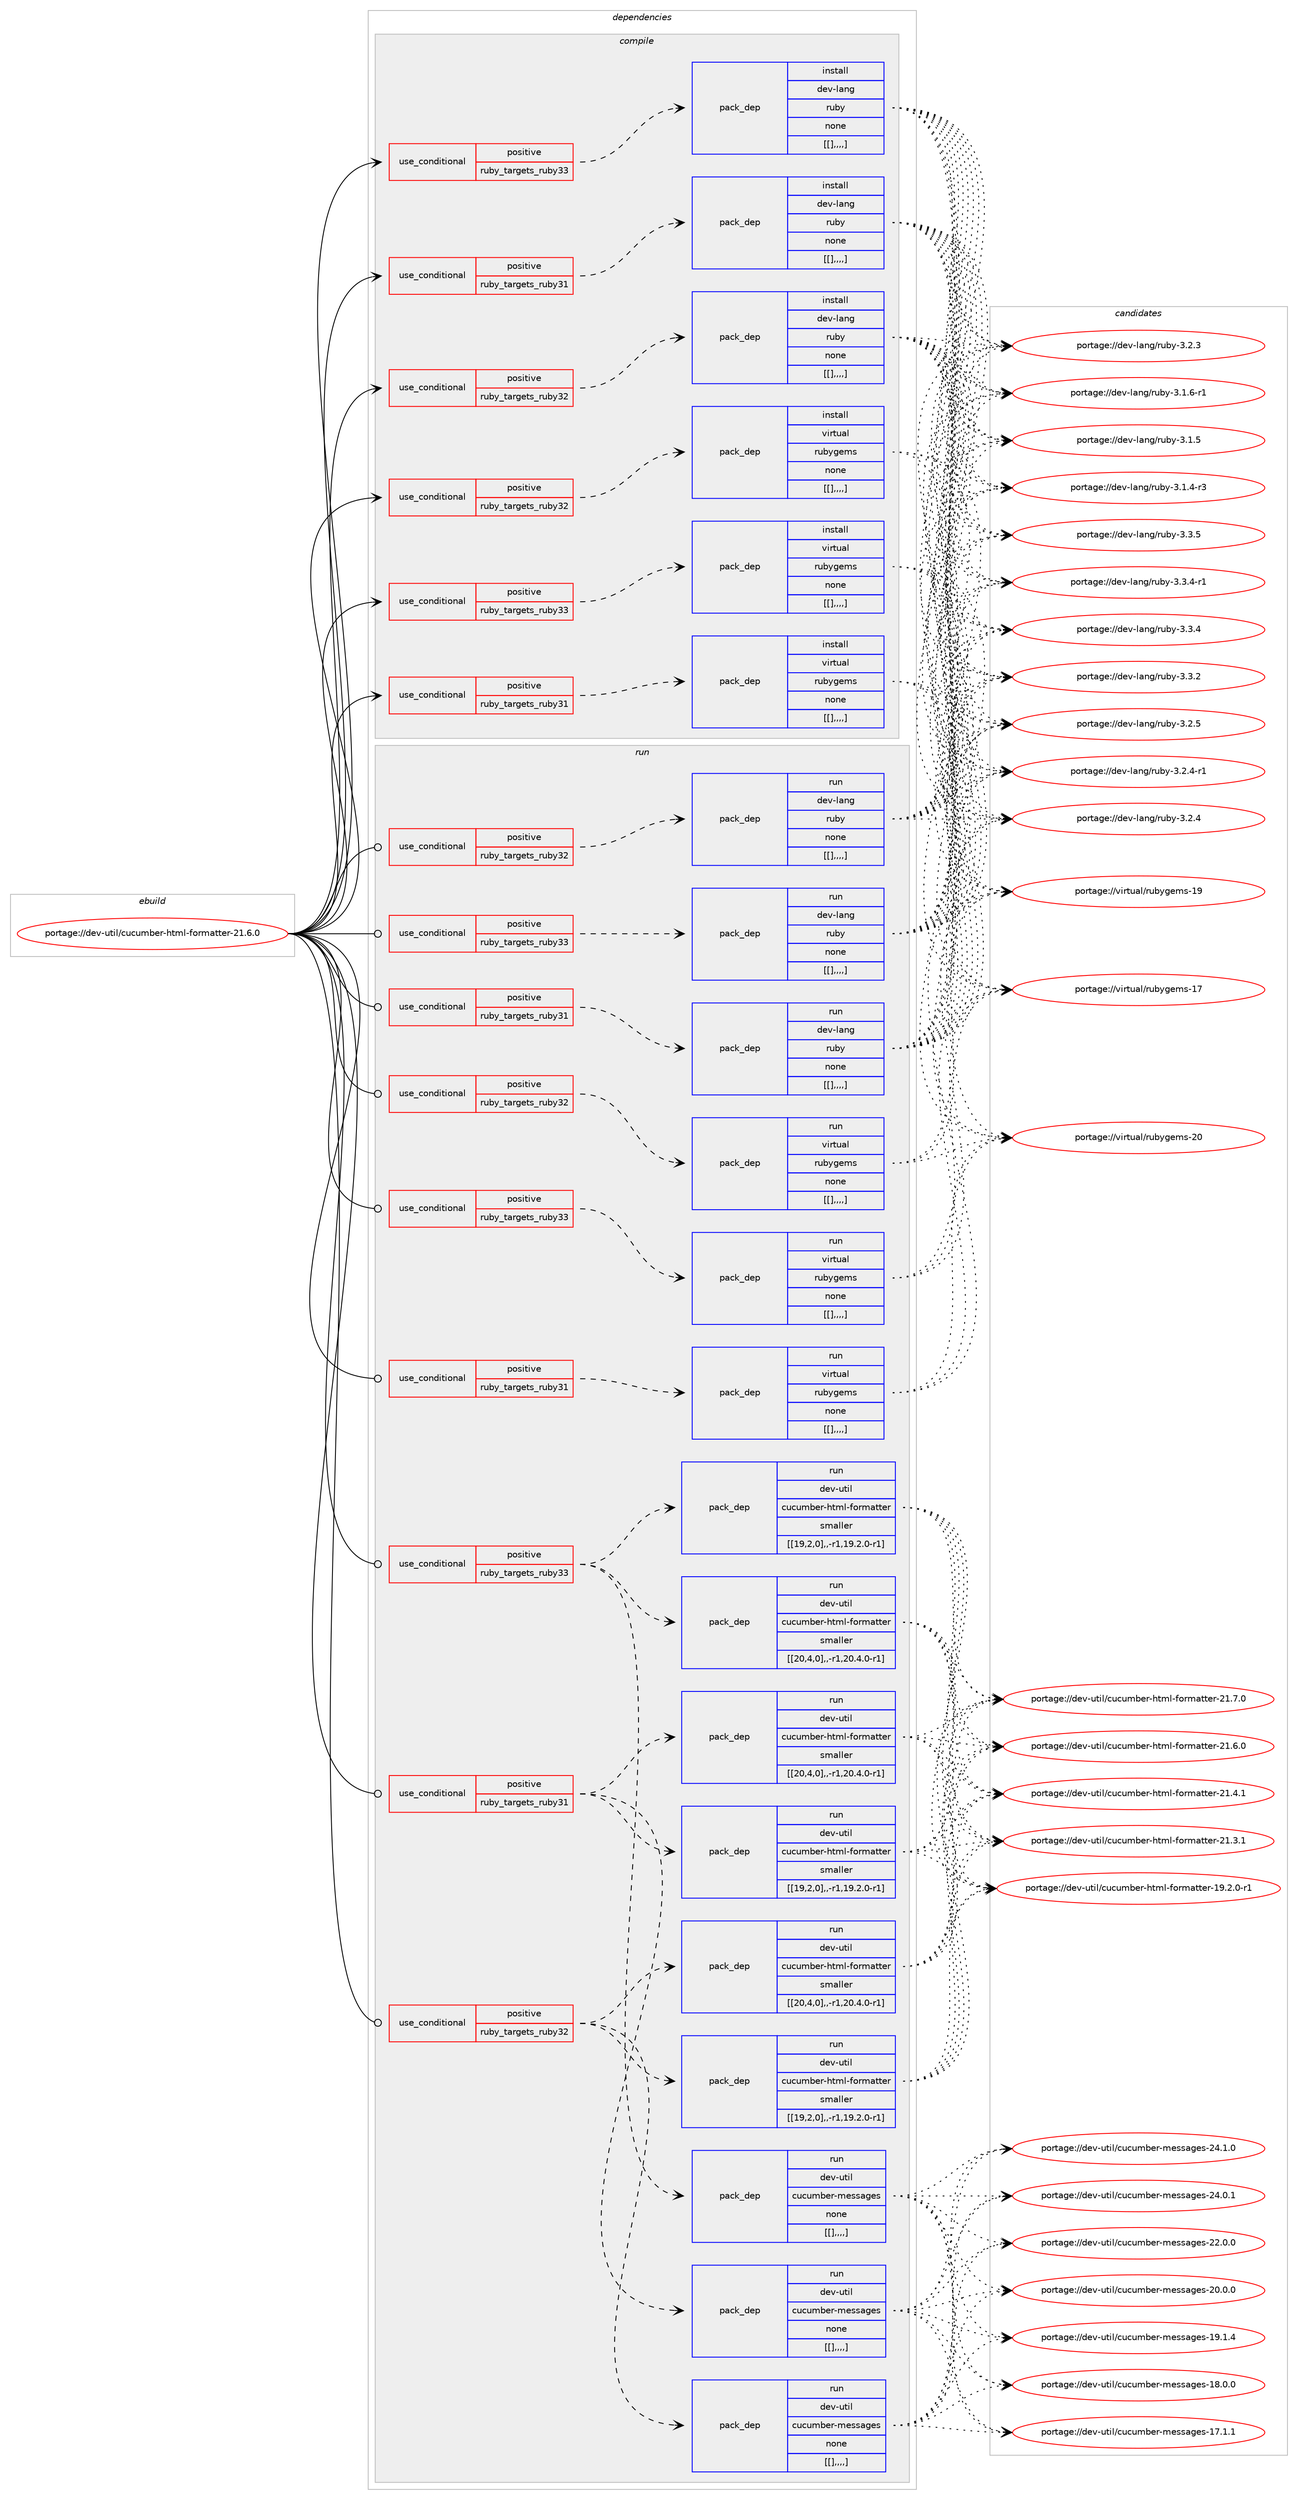 digraph prolog {

# *************
# Graph options
# *************

newrank=true;
concentrate=true;
compound=true;
graph [rankdir=LR,fontname=Helvetica,fontsize=10,ranksep=1.5];#, ranksep=2.5, nodesep=0.2];
edge  [arrowhead=vee];
node  [fontname=Helvetica,fontsize=10];

# **********
# The ebuild
# **********

subgraph cluster_leftcol {
color=gray;
label=<<i>ebuild</i>>;
id [label="portage://dev-util/cucumber-html-formatter-21.6.0", color=red, width=4, href="../dev-util/cucumber-html-formatter-21.6.0.svg"];
}

# ****************
# The dependencies
# ****************

subgraph cluster_midcol {
color=gray;
label=<<i>dependencies</i>>;
subgraph cluster_compile {
fillcolor="#eeeeee";
style=filled;
label=<<i>compile</i>>;
subgraph cond61635 {
dependency216642 [label=<<TABLE BORDER="0" CELLBORDER="1" CELLSPACING="0" CELLPADDING="4"><TR><TD ROWSPAN="3" CELLPADDING="10">use_conditional</TD></TR><TR><TD>positive</TD></TR><TR><TD>ruby_targets_ruby31</TD></TR></TABLE>>, shape=none, color=red];
subgraph pack153611 {
dependency216643 [label=<<TABLE BORDER="0" CELLBORDER="1" CELLSPACING="0" CELLPADDING="4" WIDTH="220"><TR><TD ROWSPAN="6" CELLPADDING="30">pack_dep</TD></TR><TR><TD WIDTH="110">install</TD></TR><TR><TD>dev-lang</TD></TR><TR><TD>ruby</TD></TR><TR><TD>none</TD></TR><TR><TD>[[],,,,]</TD></TR></TABLE>>, shape=none, color=blue];
}
dependency216642:e -> dependency216643:w [weight=20,style="dashed",arrowhead="vee"];
}
id:e -> dependency216642:w [weight=20,style="solid",arrowhead="vee"];
subgraph cond61636 {
dependency216644 [label=<<TABLE BORDER="0" CELLBORDER="1" CELLSPACING="0" CELLPADDING="4"><TR><TD ROWSPAN="3" CELLPADDING="10">use_conditional</TD></TR><TR><TD>positive</TD></TR><TR><TD>ruby_targets_ruby31</TD></TR></TABLE>>, shape=none, color=red];
subgraph pack153612 {
dependency216645 [label=<<TABLE BORDER="0" CELLBORDER="1" CELLSPACING="0" CELLPADDING="4" WIDTH="220"><TR><TD ROWSPAN="6" CELLPADDING="30">pack_dep</TD></TR><TR><TD WIDTH="110">install</TD></TR><TR><TD>virtual</TD></TR><TR><TD>rubygems</TD></TR><TR><TD>none</TD></TR><TR><TD>[[],,,,]</TD></TR></TABLE>>, shape=none, color=blue];
}
dependency216644:e -> dependency216645:w [weight=20,style="dashed",arrowhead="vee"];
}
id:e -> dependency216644:w [weight=20,style="solid",arrowhead="vee"];
subgraph cond61637 {
dependency216646 [label=<<TABLE BORDER="0" CELLBORDER="1" CELLSPACING="0" CELLPADDING="4"><TR><TD ROWSPAN="3" CELLPADDING="10">use_conditional</TD></TR><TR><TD>positive</TD></TR><TR><TD>ruby_targets_ruby32</TD></TR></TABLE>>, shape=none, color=red];
subgraph pack153613 {
dependency216647 [label=<<TABLE BORDER="0" CELLBORDER="1" CELLSPACING="0" CELLPADDING="4" WIDTH="220"><TR><TD ROWSPAN="6" CELLPADDING="30">pack_dep</TD></TR><TR><TD WIDTH="110">install</TD></TR><TR><TD>dev-lang</TD></TR><TR><TD>ruby</TD></TR><TR><TD>none</TD></TR><TR><TD>[[],,,,]</TD></TR></TABLE>>, shape=none, color=blue];
}
dependency216646:e -> dependency216647:w [weight=20,style="dashed",arrowhead="vee"];
}
id:e -> dependency216646:w [weight=20,style="solid",arrowhead="vee"];
subgraph cond61638 {
dependency216648 [label=<<TABLE BORDER="0" CELLBORDER="1" CELLSPACING="0" CELLPADDING="4"><TR><TD ROWSPAN="3" CELLPADDING="10">use_conditional</TD></TR><TR><TD>positive</TD></TR><TR><TD>ruby_targets_ruby32</TD></TR></TABLE>>, shape=none, color=red];
subgraph pack153614 {
dependency216649 [label=<<TABLE BORDER="0" CELLBORDER="1" CELLSPACING="0" CELLPADDING="4" WIDTH="220"><TR><TD ROWSPAN="6" CELLPADDING="30">pack_dep</TD></TR><TR><TD WIDTH="110">install</TD></TR><TR><TD>virtual</TD></TR><TR><TD>rubygems</TD></TR><TR><TD>none</TD></TR><TR><TD>[[],,,,]</TD></TR></TABLE>>, shape=none, color=blue];
}
dependency216648:e -> dependency216649:w [weight=20,style="dashed",arrowhead="vee"];
}
id:e -> dependency216648:w [weight=20,style="solid",arrowhead="vee"];
subgraph cond61639 {
dependency216650 [label=<<TABLE BORDER="0" CELLBORDER="1" CELLSPACING="0" CELLPADDING="4"><TR><TD ROWSPAN="3" CELLPADDING="10">use_conditional</TD></TR><TR><TD>positive</TD></TR><TR><TD>ruby_targets_ruby33</TD></TR></TABLE>>, shape=none, color=red];
subgraph pack153615 {
dependency216651 [label=<<TABLE BORDER="0" CELLBORDER="1" CELLSPACING="0" CELLPADDING="4" WIDTH="220"><TR><TD ROWSPAN="6" CELLPADDING="30">pack_dep</TD></TR><TR><TD WIDTH="110">install</TD></TR><TR><TD>dev-lang</TD></TR><TR><TD>ruby</TD></TR><TR><TD>none</TD></TR><TR><TD>[[],,,,]</TD></TR></TABLE>>, shape=none, color=blue];
}
dependency216650:e -> dependency216651:w [weight=20,style="dashed",arrowhead="vee"];
}
id:e -> dependency216650:w [weight=20,style="solid",arrowhead="vee"];
subgraph cond61640 {
dependency216652 [label=<<TABLE BORDER="0" CELLBORDER="1" CELLSPACING="0" CELLPADDING="4"><TR><TD ROWSPAN="3" CELLPADDING="10">use_conditional</TD></TR><TR><TD>positive</TD></TR><TR><TD>ruby_targets_ruby33</TD></TR></TABLE>>, shape=none, color=red];
subgraph pack153616 {
dependency216653 [label=<<TABLE BORDER="0" CELLBORDER="1" CELLSPACING="0" CELLPADDING="4" WIDTH="220"><TR><TD ROWSPAN="6" CELLPADDING="30">pack_dep</TD></TR><TR><TD WIDTH="110">install</TD></TR><TR><TD>virtual</TD></TR><TR><TD>rubygems</TD></TR><TR><TD>none</TD></TR><TR><TD>[[],,,,]</TD></TR></TABLE>>, shape=none, color=blue];
}
dependency216652:e -> dependency216653:w [weight=20,style="dashed",arrowhead="vee"];
}
id:e -> dependency216652:w [weight=20,style="solid",arrowhead="vee"];
}
subgraph cluster_compileandrun {
fillcolor="#eeeeee";
style=filled;
label=<<i>compile and run</i>>;
}
subgraph cluster_run {
fillcolor="#eeeeee";
style=filled;
label=<<i>run</i>>;
subgraph cond61641 {
dependency216654 [label=<<TABLE BORDER="0" CELLBORDER="1" CELLSPACING="0" CELLPADDING="4"><TR><TD ROWSPAN="3" CELLPADDING="10">use_conditional</TD></TR><TR><TD>positive</TD></TR><TR><TD>ruby_targets_ruby31</TD></TR></TABLE>>, shape=none, color=red];
subgraph pack153617 {
dependency216655 [label=<<TABLE BORDER="0" CELLBORDER="1" CELLSPACING="0" CELLPADDING="4" WIDTH="220"><TR><TD ROWSPAN="6" CELLPADDING="30">pack_dep</TD></TR><TR><TD WIDTH="110">run</TD></TR><TR><TD>dev-lang</TD></TR><TR><TD>ruby</TD></TR><TR><TD>none</TD></TR><TR><TD>[[],,,,]</TD></TR></TABLE>>, shape=none, color=blue];
}
dependency216654:e -> dependency216655:w [weight=20,style="dashed",arrowhead="vee"];
}
id:e -> dependency216654:w [weight=20,style="solid",arrowhead="odot"];
subgraph cond61642 {
dependency216656 [label=<<TABLE BORDER="0" CELLBORDER="1" CELLSPACING="0" CELLPADDING="4"><TR><TD ROWSPAN="3" CELLPADDING="10">use_conditional</TD></TR><TR><TD>positive</TD></TR><TR><TD>ruby_targets_ruby31</TD></TR></TABLE>>, shape=none, color=red];
subgraph pack153618 {
dependency216657 [label=<<TABLE BORDER="0" CELLBORDER="1" CELLSPACING="0" CELLPADDING="4" WIDTH="220"><TR><TD ROWSPAN="6" CELLPADDING="30">pack_dep</TD></TR><TR><TD WIDTH="110">run</TD></TR><TR><TD>dev-util</TD></TR><TR><TD>cucumber-messages</TD></TR><TR><TD>none</TD></TR><TR><TD>[[],,,,]</TD></TR></TABLE>>, shape=none, color=blue];
}
dependency216656:e -> dependency216657:w [weight=20,style="dashed",arrowhead="vee"];
subgraph pack153619 {
dependency216658 [label=<<TABLE BORDER="0" CELLBORDER="1" CELLSPACING="0" CELLPADDING="4" WIDTH="220"><TR><TD ROWSPAN="6" CELLPADDING="30">pack_dep</TD></TR><TR><TD WIDTH="110">run</TD></TR><TR><TD>dev-util</TD></TR><TR><TD>cucumber-html-formatter</TD></TR><TR><TD>smaller</TD></TR><TR><TD>[[19,2,0],,-r1,19.2.0-r1]</TD></TR></TABLE>>, shape=none, color=blue];
}
dependency216656:e -> dependency216658:w [weight=20,style="dashed",arrowhead="vee"];
subgraph pack153620 {
dependency216659 [label=<<TABLE BORDER="0" CELLBORDER="1" CELLSPACING="0" CELLPADDING="4" WIDTH="220"><TR><TD ROWSPAN="6" CELLPADDING="30">pack_dep</TD></TR><TR><TD WIDTH="110">run</TD></TR><TR><TD>dev-util</TD></TR><TR><TD>cucumber-html-formatter</TD></TR><TR><TD>smaller</TD></TR><TR><TD>[[20,4,0],,-r1,20.4.0-r1]</TD></TR></TABLE>>, shape=none, color=blue];
}
dependency216656:e -> dependency216659:w [weight=20,style="dashed",arrowhead="vee"];
}
id:e -> dependency216656:w [weight=20,style="solid",arrowhead="odot"];
subgraph cond61643 {
dependency216660 [label=<<TABLE BORDER="0" CELLBORDER="1" CELLSPACING="0" CELLPADDING="4"><TR><TD ROWSPAN="3" CELLPADDING="10">use_conditional</TD></TR><TR><TD>positive</TD></TR><TR><TD>ruby_targets_ruby31</TD></TR></TABLE>>, shape=none, color=red];
subgraph pack153621 {
dependency216661 [label=<<TABLE BORDER="0" CELLBORDER="1" CELLSPACING="0" CELLPADDING="4" WIDTH="220"><TR><TD ROWSPAN="6" CELLPADDING="30">pack_dep</TD></TR><TR><TD WIDTH="110">run</TD></TR><TR><TD>virtual</TD></TR><TR><TD>rubygems</TD></TR><TR><TD>none</TD></TR><TR><TD>[[],,,,]</TD></TR></TABLE>>, shape=none, color=blue];
}
dependency216660:e -> dependency216661:w [weight=20,style="dashed",arrowhead="vee"];
}
id:e -> dependency216660:w [weight=20,style="solid",arrowhead="odot"];
subgraph cond61644 {
dependency216662 [label=<<TABLE BORDER="0" CELLBORDER="1" CELLSPACING="0" CELLPADDING="4"><TR><TD ROWSPAN="3" CELLPADDING="10">use_conditional</TD></TR><TR><TD>positive</TD></TR><TR><TD>ruby_targets_ruby32</TD></TR></TABLE>>, shape=none, color=red];
subgraph pack153622 {
dependency216663 [label=<<TABLE BORDER="0" CELLBORDER="1" CELLSPACING="0" CELLPADDING="4" WIDTH="220"><TR><TD ROWSPAN="6" CELLPADDING="30">pack_dep</TD></TR><TR><TD WIDTH="110">run</TD></TR><TR><TD>dev-lang</TD></TR><TR><TD>ruby</TD></TR><TR><TD>none</TD></TR><TR><TD>[[],,,,]</TD></TR></TABLE>>, shape=none, color=blue];
}
dependency216662:e -> dependency216663:w [weight=20,style="dashed",arrowhead="vee"];
}
id:e -> dependency216662:w [weight=20,style="solid",arrowhead="odot"];
subgraph cond61645 {
dependency216664 [label=<<TABLE BORDER="0" CELLBORDER="1" CELLSPACING="0" CELLPADDING="4"><TR><TD ROWSPAN="3" CELLPADDING="10">use_conditional</TD></TR><TR><TD>positive</TD></TR><TR><TD>ruby_targets_ruby32</TD></TR></TABLE>>, shape=none, color=red];
subgraph pack153623 {
dependency216665 [label=<<TABLE BORDER="0" CELLBORDER="1" CELLSPACING="0" CELLPADDING="4" WIDTH="220"><TR><TD ROWSPAN="6" CELLPADDING="30">pack_dep</TD></TR><TR><TD WIDTH="110">run</TD></TR><TR><TD>dev-util</TD></TR><TR><TD>cucumber-messages</TD></TR><TR><TD>none</TD></TR><TR><TD>[[],,,,]</TD></TR></TABLE>>, shape=none, color=blue];
}
dependency216664:e -> dependency216665:w [weight=20,style="dashed",arrowhead="vee"];
subgraph pack153624 {
dependency216666 [label=<<TABLE BORDER="0" CELLBORDER="1" CELLSPACING="0" CELLPADDING="4" WIDTH="220"><TR><TD ROWSPAN="6" CELLPADDING="30">pack_dep</TD></TR><TR><TD WIDTH="110">run</TD></TR><TR><TD>dev-util</TD></TR><TR><TD>cucumber-html-formatter</TD></TR><TR><TD>smaller</TD></TR><TR><TD>[[19,2,0],,-r1,19.2.0-r1]</TD></TR></TABLE>>, shape=none, color=blue];
}
dependency216664:e -> dependency216666:w [weight=20,style="dashed",arrowhead="vee"];
subgraph pack153625 {
dependency216667 [label=<<TABLE BORDER="0" CELLBORDER="1" CELLSPACING="0" CELLPADDING="4" WIDTH="220"><TR><TD ROWSPAN="6" CELLPADDING="30">pack_dep</TD></TR><TR><TD WIDTH="110">run</TD></TR><TR><TD>dev-util</TD></TR><TR><TD>cucumber-html-formatter</TD></TR><TR><TD>smaller</TD></TR><TR><TD>[[20,4,0],,-r1,20.4.0-r1]</TD></TR></TABLE>>, shape=none, color=blue];
}
dependency216664:e -> dependency216667:w [weight=20,style="dashed",arrowhead="vee"];
}
id:e -> dependency216664:w [weight=20,style="solid",arrowhead="odot"];
subgraph cond61646 {
dependency216668 [label=<<TABLE BORDER="0" CELLBORDER="1" CELLSPACING="0" CELLPADDING="4"><TR><TD ROWSPAN="3" CELLPADDING="10">use_conditional</TD></TR><TR><TD>positive</TD></TR><TR><TD>ruby_targets_ruby32</TD></TR></TABLE>>, shape=none, color=red];
subgraph pack153626 {
dependency216669 [label=<<TABLE BORDER="0" CELLBORDER="1" CELLSPACING="0" CELLPADDING="4" WIDTH="220"><TR><TD ROWSPAN="6" CELLPADDING="30">pack_dep</TD></TR><TR><TD WIDTH="110">run</TD></TR><TR><TD>virtual</TD></TR><TR><TD>rubygems</TD></TR><TR><TD>none</TD></TR><TR><TD>[[],,,,]</TD></TR></TABLE>>, shape=none, color=blue];
}
dependency216668:e -> dependency216669:w [weight=20,style="dashed",arrowhead="vee"];
}
id:e -> dependency216668:w [weight=20,style="solid",arrowhead="odot"];
subgraph cond61647 {
dependency216670 [label=<<TABLE BORDER="0" CELLBORDER="1" CELLSPACING="0" CELLPADDING="4"><TR><TD ROWSPAN="3" CELLPADDING="10">use_conditional</TD></TR><TR><TD>positive</TD></TR><TR><TD>ruby_targets_ruby33</TD></TR></TABLE>>, shape=none, color=red];
subgraph pack153627 {
dependency216671 [label=<<TABLE BORDER="0" CELLBORDER="1" CELLSPACING="0" CELLPADDING="4" WIDTH="220"><TR><TD ROWSPAN="6" CELLPADDING="30">pack_dep</TD></TR><TR><TD WIDTH="110">run</TD></TR><TR><TD>dev-lang</TD></TR><TR><TD>ruby</TD></TR><TR><TD>none</TD></TR><TR><TD>[[],,,,]</TD></TR></TABLE>>, shape=none, color=blue];
}
dependency216670:e -> dependency216671:w [weight=20,style="dashed",arrowhead="vee"];
}
id:e -> dependency216670:w [weight=20,style="solid",arrowhead="odot"];
subgraph cond61648 {
dependency216672 [label=<<TABLE BORDER="0" CELLBORDER="1" CELLSPACING="0" CELLPADDING="4"><TR><TD ROWSPAN="3" CELLPADDING="10">use_conditional</TD></TR><TR><TD>positive</TD></TR><TR><TD>ruby_targets_ruby33</TD></TR></TABLE>>, shape=none, color=red];
subgraph pack153628 {
dependency216673 [label=<<TABLE BORDER="0" CELLBORDER="1" CELLSPACING="0" CELLPADDING="4" WIDTH="220"><TR><TD ROWSPAN="6" CELLPADDING="30">pack_dep</TD></TR><TR><TD WIDTH="110">run</TD></TR><TR><TD>dev-util</TD></TR><TR><TD>cucumber-messages</TD></TR><TR><TD>none</TD></TR><TR><TD>[[],,,,]</TD></TR></TABLE>>, shape=none, color=blue];
}
dependency216672:e -> dependency216673:w [weight=20,style="dashed",arrowhead="vee"];
subgraph pack153629 {
dependency216674 [label=<<TABLE BORDER="0" CELLBORDER="1" CELLSPACING="0" CELLPADDING="4" WIDTH="220"><TR><TD ROWSPAN="6" CELLPADDING="30">pack_dep</TD></TR><TR><TD WIDTH="110">run</TD></TR><TR><TD>dev-util</TD></TR><TR><TD>cucumber-html-formatter</TD></TR><TR><TD>smaller</TD></TR><TR><TD>[[19,2,0],,-r1,19.2.0-r1]</TD></TR></TABLE>>, shape=none, color=blue];
}
dependency216672:e -> dependency216674:w [weight=20,style="dashed",arrowhead="vee"];
subgraph pack153630 {
dependency216675 [label=<<TABLE BORDER="0" CELLBORDER="1" CELLSPACING="0" CELLPADDING="4" WIDTH="220"><TR><TD ROWSPAN="6" CELLPADDING="30">pack_dep</TD></TR><TR><TD WIDTH="110">run</TD></TR><TR><TD>dev-util</TD></TR><TR><TD>cucumber-html-formatter</TD></TR><TR><TD>smaller</TD></TR><TR><TD>[[20,4,0],,-r1,20.4.0-r1]</TD></TR></TABLE>>, shape=none, color=blue];
}
dependency216672:e -> dependency216675:w [weight=20,style="dashed",arrowhead="vee"];
}
id:e -> dependency216672:w [weight=20,style="solid",arrowhead="odot"];
subgraph cond61649 {
dependency216676 [label=<<TABLE BORDER="0" CELLBORDER="1" CELLSPACING="0" CELLPADDING="4"><TR><TD ROWSPAN="3" CELLPADDING="10">use_conditional</TD></TR><TR><TD>positive</TD></TR><TR><TD>ruby_targets_ruby33</TD></TR></TABLE>>, shape=none, color=red];
subgraph pack153631 {
dependency216677 [label=<<TABLE BORDER="0" CELLBORDER="1" CELLSPACING="0" CELLPADDING="4" WIDTH="220"><TR><TD ROWSPAN="6" CELLPADDING="30">pack_dep</TD></TR><TR><TD WIDTH="110">run</TD></TR><TR><TD>virtual</TD></TR><TR><TD>rubygems</TD></TR><TR><TD>none</TD></TR><TR><TD>[[],,,,]</TD></TR></TABLE>>, shape=none, color=blue];
}
dependency216676:e -> dependency216677:w [weight=20,style="dashed",arrowhead="vee"];
}
id:e -> dependency216676:w [weight=20,style="solid",arrowhead="odot"];
}
}

# **************
# The candidates
# **************

subgraph cluster_choices {
rank=same;
color=gray;
label=<<i>candidates</i>>;

subgraph choice153611 {
color=black;
nodesep=1;
choice10010111845108971101034711411798121455146514653 [label="portage://dev-lang/ruby-3.3.5", color=red, width=4,href="../dev-lang/ruby-3.3.5.svg"];
choice100101118451089711010347114117981214551465146524511449 [label="portage://dev-lang/ruby-3.3.4-r1", color=red, width=4,href="../dev-lang/ruby-3.3.4-r1.svg"];
choice10010111845108971101034711411798121455146514652 [label="portage://dev-lang/ruby-3.3.4", color=red, width=4,href="../dev-lang/ruby-3.3.4.svg"];
choice10010111845108971101034711411798121455146514650 [label="portage://dev-lang/ruby-3.3.2", color=red, width=4,href="../dev-lang/ruby-3.3.2.svg"];
choice10010111845108971101034711411798121455146504653 [label="portage://dev-lang/ruby-3.2.5", color=red, width=4,href="../dev-lang/ruby-3.2.5.svg"];
choice100101118451089711010347114117981214551465046524511449 [label="portage://dev-lang/ruby-3.2.4-r1", color=red, width=4,href="../dev-lang/ruby-3.2.4-r1.svg"];
choice10010111845108971101034711411798121455146504652 [label="portage://dev-lang/ruby-3.2.4", color=red, width=4,href="../dev-lang/ruby-3.2.4.svg"];
choice10010111845108971101034711411798121455146504651 [label="portage://dev-lang/ruby-3.2.3", color=red, width=4,href="../dev-lang/ruby-3.2.3.svg"];
choice100101118451089711010347114117981214551464946544511449 [label="portage://dev-lang/ruby-3.1.6-r1", color=red, width=4,href="../dev-lang/ruby-3.1.6-r1.svg"];
choice10010111845108971101034711411798121455146494653 [label="portage://dev-lang/ruby-3.1.5", color=red, width=4,href="../dev-lang/ruby-3.1.5.svg"];
choice100101118451089711010347114117981214551464946524511451 [label="portage://dev-lang/ruby-3.1.4-r3", color=red, width=4,href="../dev-lang/ruby-3.1.4-r3.svg"];
dependency216643:e -> choice10010111845108971101034711411798121455146514653:w [style=dotted,weight="100"];
dependency216643:e -> choice100101118451089711010347114117981214551465146524511449:w [style=dotted,weight="100"];
dependency216643:e -> choice10010111845108971101034711411798121455146514652:w [style=dotted,weight="100"];
dependency216643:e -> choice10010111845108971101034711411798121455146514650:w [style=dotted,weight="100"];
dependency216643:e -> choice10010111845108971101034711411798121455146504653:w [style=dotted,weight="100"];
dependency216643:e -> choice100101118451089711010347114117981214551465046524511449:w [style=dotted,weight="100"];
dependency216643:e -> choice10010111845108971101034711411798121455146504652:w [style=dotted,weight="100"];
dependency216643:e -> choice10010111845108971101034711411798121455146504651:w [style=dotted,weight="100"];
dependency216643:e -> choice100101118451089711010347114117981214551464946544511449:w [style=dotted,weight="100"];
dependency216643:e -> choice10010111845108971101034711411798121455146494653:w [style=dotted,weight="100"];
dependency216643:e -> choice100101118451089711010347114117981214551464946524511451:w [style=dotted,weight="100"];
}
subgraph choice153612 {
color=black;
nodesep=1;
choice118105114116117971084711411798121103101109115455048 [label="portage://virtual/rubygems-20", color=red, width=4,href="../virtual/rubygems-20.svg"];
choice118105114116117971084711411798121103101109115454957 [label="portage://virtual/rubygems-19", color=red, width=4,href="../virtual/rubygems-19.svg"];
choice118105114116117971084711411798121103101109115454955 [label="portage://virtual/rubygems-17", color=red, width=4,href="../virtual/rubygems-17.svg"];
dependency216645:e -> choice118105114116117971084711411798121103101109115455048:w [style=dotted,weight="100"];
dependency216645:e -> choice118105114116117971084711411798121103101109115454957:w [style=dotted,weight="100"];
dependency216645:e -> choice118105114116117971084711411798121103101109115454955:w [style=dotted,weight="100"];
}
subgraph choice153613 {
color=black;
nodesep=1;
choice10010111845108971101034711411798121455146514653 [label="portage://dev-lang/ruby-3.3.5", color=red, width=4,href="../dev-lang/ruby-3.3.5.svg"];
choice100101118451089711010347114117981214551465146524511449 [label="portage://dev-lang/ruby-3.3.4-r1", color=red, width=4,href="../dev-lang/ruby-3.3.4-r1.svg"];
choice10010111845108971101034711411798121455146514652 [label="portage://dev-lang/ruby-3.3.4", color=red, width=4,href="../dev-lang/ruby-3.3.4.svg"];
choice10010111845108971101034711411798121455146514650 [label="portage://dev-lang/ruby-3.3.2", color=red, width=4,href="../dev-lang/ruby-3.3.2.svg"];
choice10010111845108971101034711411798121455146504653 [label="portage://dev-lang/ruby-3.2.5", color=red, width=4,href="../dev-lang/ruby-3.2.5.svg"];
choice100101118451089711010347114117981214551465046524511449 [label="portage://dev-lang/ruby-3.2.4-r1", color=red, width=4,href="../dev-lang/ruby-3.2.4-r1.svg"];
choice10010111845108971101034711411798121455146504652 [label="portage://dev-lang/ruby-3.2.4", color=red, width=4,href="../dev-lang/ruby-3.2.4.svg"];
choice10010111845108971101034711411798121455146504651 [label="portage://dev-lang/ruby-3.2.3", color=red, width=4,href="../dev-lang/ruby-3.2.3.svg"];
choice100101118451089711010347114117981214551464946544511449 [label="portage://dev-lang/ruby-3.1.6-r1", color=red, width=4,href="../dev-lang/ruby-3.1.6-r1.svg"];
choice10010111845108971101034711411798121455146494653 [label="portage://dev-lang/ruby-3.1.5", color=red, width=4,href="../dev-lang/ruby-3.1.5.svg"];
choice100101118451089711010347114117981214551464946524511451 [label="portage://dev-lang/ruby-3.1.4-r3", color=red, width=4,href="../dev-lang/ruby-3.1.4-r3.svg"];
dependency216647:e -> choice10010111845108971101034711411798121455146514653:w [style=dotted,weight="100"];
dependency216647:e -> choice100101118451089711010347114117981214551465146524511449:w [style=dotted,weight="100"];
dependency216647:e -> choice10010111845108971101034711411798121455146514652:w [style=dotted,weight="100"];
dependency216647:e -> choice10010111845108971101034711411798121455146514650:w [style=dotted,weight="100"];
dependency216647:e -> choice10010111845108971101034711411798121455146504653:w [style=dotted,weight="100"];
dependency216647:e -> choice100101118451089711010347114117981214551465046524511449:w [style=dotted,weight="100"];
dependency216647:e -> choice10010111845108971101034711411798121455146504652:w [style=dotted,weight="100"];
dependency216647:e -> choice10010111845108971101034711411798121455146504651:w [style=dotted,weight="100"];
dependency216647:e -> choice100101118451089711010347114117981214551464946544511449:w [style=dotted,weight="100"];
dependency216647:e -> choice10010111845108971101034711411798121455146494653:w [style=dotted,weight="100"];
dependency216647:e -> choice100101118451089711010347114117981214551464946524511451:w [style=dotted,weight="100"];
}
subgraph choice153614 {
color=black;
nodesep=1;
choice118105114116117971084711411798121103101109115455048 [label="portage://virtual/rubygems-20", color=red, width=4,href="../virtual/rubygems-20.svg"];
choice118105114116117971084711411798121103101109115454957 [label="portage://virtual/rubygems-19", color=red, width=4,href="../virtual/rubygems-19.svg"];
choice118105114116117971084711411798121103101109115454955 [label="portage://virtual/rubygems-17", color=red, width=4,href="../virtual/rubygems-17.svg"];
dependency216649:e -> choice118105114116117971084711411798121103101109115455048:w [style=dotted,weight="100"];
dependency216649:e -> choice118105114116117971084711411798121103101109115454957:w [style=dotted,weight="100"];
dependency216649:e -> choice118105114116117971084711411798121103101109115454955:w [style=dotted,weight="100"];
}
subgraph choice153615 {
color=black;
nodesep=1;
choice10010111845108971101034711411798121455146514653 [label="portage://dev-lang/ruby-3.3.5", color=red, width=4,href="../dev-lang/ruby-3.3.5.svg"];
choice100101118451089711010347114117981214551465146524511449 [label="portage://dev-lang/ruby-3.3.4-r1", color=red, width=4,href="../dev-lang/ruby-3.3.4-r1.svg"];
choice10010111845108971101034711411798121455146514652 [label="portage://dev-lang/ruby-3.3.4", color=red, width=4,href="../dev-lang/ruby-3.3.4.svg"];
choice10010111845108971101034711411798121455146514650 [label="portage://dev-lang/ruby-3.3.2", color=red, width=4,href="../dev-lang/ruby-3.3.2.svg"];
choice10010111845108971101034711411798121455146504653 [label="portage://dev-lang/ruby-3.2.5", color=red, width=4,href="../dev-lang/ruby-3.2.5.svg"];
choice100101118451089711010347114117981214551465046524511449 [label="portage://dev-lang/ruby-3.2.4-r1", color=red, width=4,href="../dev-lang/ruby-3.2.4-r1.svg"];
choice10010111845108971101034711411798121455146504652 [label="portage://dev-lang/ruby-3.2.4", color=red, width=4,href="../dev-lang/ruby-3.2.4.svg"];
choice10010111845108971101034711411798121455146504651 [label="portage://dev-lang/ruby-3.2.3", color=red, width=4,href="../dev-lang/ruby-3.2.3.svg"];
choice100101118451089711010347114117981214551464946544511449 [label="portage://dev-lang/ruby-3.1.6-r1", color=red, width=4,href="../dev-lang/ruby-3.1.6-r1.svg"];
choice10010111845108971101034711411798121455146494653 [label="portage://dev-lang/ruby-3.1.5", color=red, width=4,href="../dev-lang/ruby-3.1.5.svg"];
choice100101118451089711010347114117981214551464946524511451 [label="portage://dev-lang/ruby-3.1.4-r3", color=red, width=4,href="../dev-lang/ruby-3.1.4-r3.svg"];
dependency216651:e -> choice10010111845108971101034711411798121455146514653:w [style=dotted,weight="100"];
dependency216651:e -> choice100101118451089711010347114117981214551465146524511449:w [style=dotted,weight="100"];
dependency216651:e -> choice10010111845108971101034711411798121455146514652:w [style=dotted,weight="100"];
dependency216651:e -> choice10010111845108971101034711411798121455146514650:w [style=dotted,weight="100"];
dependency216651:e -> choice10010111845108971101034711411798121455146504653:w [style=dotted,weight="100"];
dependency216651:e -> choice100101118451089711010347114117981214551465046524511449:w [style=dotted,weight="100"];
dependency216651:e -> choice10010111845108971101034711411798121455146504652:w [style=dotted,weight="100"];
dependency216651:e -> choice10010111845108971101034711411798121455146504651:w [style=dotted,weight="100"];
dependency216651:e -> choice100101118451089711010347114117981214551464946544511449:w [style=dotted,weight="100"];
dependency216651:e -> choice10010111845108971101034711411798121455146494653:w [style=dotted,weight="100"];
dependency216651:e -> choice100101118451089711010347114117981214551464946524511451:w [style=dotted,weight="100"];
}
subgraph choice153616 {
color=black;
nodesep=1;
choice118105114116117971084711411798121103101109115455048 [label="portage://virtual/rubygems-20", color=red, width=4,href="../virtual/rubygems-20.svg"];
choice118105114116117971084711411798121103101109115454957 [label="portage://virtual/rubygems-19", color=red, width=4,href="../virtual/rubygems-19.svg"];
choice118105114116117971084711411798121103101109115454955 [label="portage://virtual/rubygems-17", color=red, width=4,href="../virtual/rubygems-17.svg"];
dependency216653:e -> choice118105114116117971084711411798121103101109115455048:w [style=dotted,weight="100"];
dependency216653:e -> choice118105114116117971084711411798121103101109115454957:w [style=dotted,weight="100"];
dependency216653:e -> choice118105114116117971084711411798121103101109115454955:w [style=dotted,weight="100"];
}
subgraph choice153617 {
color=black;
nodesep=1;
choice10010111845108971101034711411798121455146514653 [label="portage://dev-lang/ruby-3.3.5", color=red, width=4,href="../dev-lang/ruby-3.3.5.svg"];
choice100101118451089711010347114117981214551465146524511449 [label="portage://dev-lang/ruby-3.3.4-r1", color=red, width=4,href="../dev-lang/ruby-3.3.4-r1.svg"];
choice10010111845108971101034711411798121455146514652 [label="portage://dev-lang/ruby-3.3.4", color=red, width=4,href="../dev-lang/ruby-3.3.4.svg"];
choice10010111845108971101034711411798121455146514650 [label="portage://dev-lang/ruby-3.3.2", color=red, width=4,href="../dev-lang/ruby-3.3.2.svg"];
choice10010111845108971101034711411798121455146504653 [label="portage://dev-lang/ruby-3.2.5", color=red, width=4,href="../dev-lang/ruby-3.2.5.svg"];
choice100101118451089711010347114117981214551465046524511449 [label="portage://dev-lang/ruby-3.2.4-r1", color=red, width=4,href="../dev-lang/ruby-3.2.4-r1.svg"];
choice10010111845108971101034711411798121455146504652 [label="portage://dev-lang/ruby-3.2.4", color=red, width=4,href="../dev-lang/ruby-3.2.4.svg"];
choice10010111845108971101034711411798121455146504651 [label="portage://dev-lang/ruby-3.2.3", color=red, width=4,href="../dev-lang/ruby-3.2.3.svg"];
choice100101118451089711010347114117981214551464946544511449 [label="portage://dev-lang/ruby-3.1.6-r1", color=red, width=4,href="../dev-lang/ruby-3.1.6-r1.svg"];
choice10010111845108971101034711411798121455146494653 [label="portage://dev-lang/ruby-3.1.5", color=red, width=4,href="../dev-lang/ruby-3.1.5.svg"];
choice100101118451089711010347114117981214551464946524511451 [label="portage://dev-lang/ruby-3.1.4-r3", color=red, width=4,href="../dev-lang/ruby-3.1.4-r3.svg"];
dependency216655:e -> choice10010111845108971101034711411798121455146514653:w [style=dotted,weight="100"];
dependency216655:e -> choice100101118451089711010347114117981214551465146524511449:w [style=dotted,weight="100"];
dependency216655:e -> choice10010111845108971101034711411798121455146514652:w [style=dotted,weight="100"];
dependency216655:e -> choice10010111845108971101034711411798121455146514650:w [style=dotted,weight="100"];
dependency216655:e -> choice10010111845108971101034711411798121455146504653:w [style=dotted,weight="100"];
dependency216655:e -> choice100101118451089711010347114117981214551465046524511449:w [style=dotted,weight="100"];
dependency216655:e -> choice10010111845108971101034711411798121455146504652:w [style=dotted,weight="100"];
dependency216655:e -> choice10010111845108971101034711411798121455146504651:w [style=dotted,weight="100"];
dependency216655:e -> choice100101118451089711010347114117981214551464946544511449:w [style=dotted,weight="100"];
dependency216655:e -> choice10010111845108971101034711411798121455146494653:w [style=dotted,weight="100"];
dependency216655:e -> choice100101118451089711010347114117981214551464946524511451:w [style=dotted,weight="100"];
}
subgraph choice153618 {
color=black;
nodesep=1;
choice1001011184511711610510847991179911710998101114451091011151159710310111545505246494648 [label="portage://dev-util/cucumber-messages-24.1.0", color=red, width=4,href="../dev-util/cucumber-messages-24.1.0.svg"];
choice1001011184511711610510847991179911710998101114451091011151159710310111545505246484649 [label="portage://dev-util/cucumber-messages-24.0.1", color=red, width=4,href="../dev-util/cucumber-messages-24.0.1.svg"];
choice1001011184511711610510847991179911710998101114451091011151159710310111545505046484648 [label="portage://dev-util/cucumber-messages-22.0.0", color=red, width=4,href="../dev-util/cucumber-messages-22.0.0.svg"];
choice1001011184511711610510847991179911710998101114451091011151159710310111545504846484648 [label="portage://dev-util/cucumber-messages-20.0.0", color=red, width=4,href="../dev-util/cucumber-messages-20.0.0.svg"];
choice1001011184511711610510847991179911710998101114451091011151159710310111545495746494652 [label="portage://dev-util/cucumber-messages-19.1.4", color=red, width=4,href="../dev-util/cucumber-messages-19.1.4.svg"];
choice1001011184511711610510847991179911710998101114451091011151159710310111545495646484648 [label="portage://dev-util/cucumber-messages-18.0.0", color=red, width=4,href="../dev-util/cucumber-messages-18.0.0.svg"];
choice1001011184511711610510847991179911710998101114451091011151159710310111545495546494649 [label="portage://dev-util/cucumber-messages-17.1.1", color=red, width=4,href="../dev-util/cucumber-messages-17.1.1.svg"];
dependency216657:e -> choice1001011184511711610510847991179911710998101114451091011151159710310111545505246494648:w [style=dotted,weight="100"];
dependency216657:e -> choice1001011184511711610510847991179911710998101114451091011151159710310111545505246484649:w [style=dotted,weight="100"];
dependency216657:e -> choice1001011184511711610510847991179911710998101114451091011151159710310111545505046484648:w [style=dotted,weight="100"];
dependency216657:e -> choice1001011184511711610510847991179911710998101114451091011151159710310111545504846484648:w [style=dotted,weight="100"];
dependency216657:e -> choice1001011184511711610510847991179911710998101114451091011151159710310111545495746494652:w [style=dotted,weight="100"];
dependency216657:e -> choice1001011184511711610510847991179911710998101114451091011151159710310111545495646484648:w [style=dotted,weight="100"];
dependency216657:e -> choice1001011184511711610510847991179911710998101114451091011151159710310111545495546494649:w [style=dotted,weight="100"];
}
subgraph choice153619 {
color=black;
nodesep=1;
choice100101118451171161051084799117991171099810111445104116109108451021111141099711611610111445504946554648 [label="portage://dev-util/cucumber-html-formatter-21.7.0", color=red, width=4,href="../dev-util/cucumber-html-formatter-21.7.0.svg"];
choice100101118451171161051084799117991171099810111445104116109108451021111141099711611610111445504946544648 [label="portage://dev-util/cucumber-html-formatter-21.6.0", color=red, width=4,href="../dev-util/cucumber-html-formatter-21.6.0.svg"];
choice100101118451171161051084799117991171099810111445104116109108451021111141099711611610111445504946524649 [label="portage://dev-util/cucumber-html-formatter-21.4.1", color=red, width=4,href="../dev-util/cucumber-html-formatter-21.4.1.svg"];
choice100101118451171161051084799117991171099810111445104116109108451021111141099711611610111445504946514649 [label="portage://dev-util/cucumber-html-formatter-21.3.1", color=red, width=4,href="../dev-util/cucumber-html-formatter-21.3.1.svg"];
choice1001011184511711610510847991179911710998101114451041161091084510211111410997116116101114454957465046484511449 [label="portage://dev-util/cucumber-html-formatter-19.2.0-r1", color=red, width=4,href="../dev-util/cucumber-html-formatter-19.2.0-r1.svg"];
dependency216658:e -> choice100101118451171161051084799117991171099810111445104116109108451021111141099711611610111445504946554648:w [style=dotted,weight="100"];
dependency216658:e -> choice100101118451171161051084799117991171099810111445104116109108451021111141099711611610111445504946544648:w [style=dotted,weight="100"];
dependency216658:e -> choice100101118451171161051084799117991171099810111445104116109108451021111141099711611610111445504946524649:w [style=dotted,weight="100"];
dependency216658:e -> choice100101118451171161051084799117991171099810111445104116109108451021111141099711611610111445504946514649:w [style=dotted,weight="100"];
dependency216658:e -> choice1001011184511711610510847991179911710998101114451041161091084510211111410997116116101114454957465046484511449:w [style=dotted,weight="100"];
}
subgraph choice153620 {
color=black;
nodesep=1;
choice100101118451171161051084799117991171099810111445104116109108451021111141099711611610111445504946554648 [label="portage://dev-util/cucumber-html-formatter-21.7.0", color=red, width=4,href="../dev-util/cucumber-html-formatter-21.7.0.svg"];
choice100101118451171161051084799117991171099810111445104116109108451021111141099711611610111445504946544648 [label="portage://dev-util/cucumber-html-formatter-21.6.0", color=red, width=4,href="../dev-util/cucumber-html-formatter-21.6.0.svg"];
choice100101118451171161051084799117991171099810111445104116109108451021111141099711611610111445504946524649 [label="portage://dev-util/cucumber-html-formatter-21.4.1", color=red, width=4,href="../dev-util/cucumber-html-formatter-21.4.1.svg"];
choice100101118451171161051084799117991171099810111445104116109108451021111141099711611610111445504946514649 [label="portage://dev-util/cucumber-html-formatter-21.3.1", color=red, width=4,href="../dev-util/cucumber-html-formatter-21.3.1.svg"];
choice1001011184511711610510847991179911710998101114451041161091084510211111410997116116101114454957465046484511449 [label="portage://dev-util/cucumber-html-formatter-19.2.0-r1", color=red, width=4,href="../dev-util/cucumber-html-formatter-19.2.0-r1.svg"];
dependency216659:e -> choice100101118451171161051084799117991171099810111445104116109108451021111141099711611610111445504946554648:w [style=dotted,weight="100"];
dependency216659:e -> choice100101118451171161051084799117991171099810111445104116109108451021111141099711611610111445504946544648:w [style=dotted,weight="100"];
dependency216659:e -> choice100101118451171161051084799117991171099810111445104116109108451021111141099711611610111445504946524649:w [style=dotted,weight="100"];
dependency216659:e -> choice100101118451171161051084799117991171099810111445104116109108451021111141099711611610111445504946514649:w [style=dotted,weight="100"];
dependency216659:e -> choice1001011184511711610510847991179911710998101114451041161091084510211111410997116116101114454957465046484511449:w [style=dotted,weight="100"];
}
subgraph choice153621 {
color=black;
nodesep=1;
choice118105114116117971084711411798121103101109115455048 [label="portage://virtual/rubygems-20", color=red, width=4,href="../virtual/rubygems-20.svg"];
choice118105114116117971084711411798121103101109115454957 [label="portage://virtual/rubygems-19", color=red, width=4,href="../virtual/rubygems-19.svg"];
choice118105114116117971084711411798121103101109115454955 [label="portage://virtual/rubygems-17", color=red, width=4,href="../virtual/rubygems-17.svg"];
dependency216661:e -> choice118105114116117971084711411798121103101109115455048:w [style=dotted,weight="100"];
dependency216661:e -> choice118105114116117971084711411798121103101109115454957:w [style=dotted,weight="100"];
dependency216661:e -> choice118105114116117971084711411798121103101109115454955:w [style=dotted,weight="100"];
}
subgraph choice153622 {
color=black;
nodesep=1;
choice10010111845108971101034711411798121455146514653 [label="portage://dev-lang/ruby-3.3.5", color=red, width=4,href="../dev-lang/ruby-3.3.5.svg"];
choice100101118451089711010347114117981214551465146524511449 [label="portage://dev-lang/ruby-3.3.4-r1", color=red, width=4,href="../dev-lang/ruby-3.3.4-r1.svg"];
choice10010111845108971101034711411798121455146514652 [label="portage://dev-lang/ruby-3.3.4", color=red, width=4,href="../dev-lang/ruby-3.3.4.svg"];
choice10010111845108971101034711411798121455146514650 [label="portage://dev-lang/ruby-3.3.2", color=red, width=4,href="../dev-lang/ruby-3.3.2.svg"];
choice10010111845108971101034711411798121455146504653 [label="portage://dev-lang/ruby-3.2.5", color=red, width=4,href="../dev-lang/ruby-3.2.5.svg"];
choice100101118451089711010347114117981214551465046524511449 [label="portage://dev-lang/ruby-3.2.4-r1", color=red, width=4,href="../dev-lang/ruby-3.2.4-r1.svg"];
choice10010111845108971101034711411798121455146504652 [label="portage://dev-lang/ruby-3.2.4", color=red, width=4,href="../dev-lang/ruby-3.2.4.svg"];
choice10010111845108971101034711411798121455146504651 [label="portage://dev-lang/ruby-3.2.3", color=red, width=4,href="../dev-lang/ruby-3.2.3.svg"];
choice100101118451089711010347114117981214551464946544511449 [label="portage://dev-lang/ruby-3.1.6-r1", color=red, width=4,href="../dev-lang/ruby-3.1.6-r1.svg"];
choice10010111845108971101034711411798121455146494653 [label="portage://dev-lang/ruby-3.1.5", color=red, width=4,href="../dev-lang/ruby-3.1.5.svg"];
choice100101118451089711010347114117981214551464946524511451 [label="portage://dev-lang/ruby-3.1.4-r3", color=red, width=4,href="../dev-lang/ruby-3.1.4-r3.svg"];
dependency216663:e -> choice10010111845108971101034711411798121455146514653:w [style=dotted,weight="100"];
dependency216663:e -> choice100101118451089711010347114117981214551465146524511449:w [style=dotted,weight="100"];
dependency216663:e -> choice10010111845108971101034711411798121455146514652:w [style=dotted,weight="100"];
dependency216663:e -> choice10010111845108971101034711411798121455146514650:w [style=dotted,weight="100"];
dependency216663:e -> choice10010111845108971101034711411798121455146504653:w [style=dotted,weight="100"];
dependency216663:e -> choice100101118451089711010347114117981214551465046524511449:w [style=dotted,weight="100"];
dependency216663:e -> choice10010111845108971101034711411798121455146504652:w [style=dotted,weight="100"];
dependency216663:e -> choice10010111845108971101034711411798121455146504651:w [style=dotted,weight="100"];
dependency216663:e -> choice100101118451089711010347114117981214551464946544511449:w [style=dotted,weight="100"];
dependency216663:e -> choice10010111845108971101034711411798121455146494653:w [style=dotted,weight="100"];
dependency216663:e -> choice100101118451089711010347114117981214551464946524511451:w [style=dotted,weight="100"];
}
subgraph choice153623 {
color=black;
nodesep=1;
choice1001011184511711610510847991179911710998101114451091011151159710310111545505246494648 [label="portage://dev-util/cucumber-messages-24.1.0", color=red, width=4,href="../dev-util/cucumber-messages-24.1.0.svg"];
choice1001011184511711610510847991179911710998101114451091011151159710310111545505246484649 [label="portage://dev-util/cucumber-messages-24.0.1", color=red, width=4,href="../dev-util/cucumber-messages-24.0.1.svg"];
choice1001011184511711610510847991179911710998101114451091011151159710310111545505046484648 [label="portage://dev-util/cucumber-messages-22.0.0", color=red, width=4,href="../dev-util/cucumber-messages-22.0.0.svg"];
choice1001011184511711610510847991179911710998101114451091011151159710310111545504846484648 [label="portage://dev-util/cucumber-messages-20.0.0", color=red, width=4,href="../dev-util/cucumber-messages-20.0.0.svg"];
choice1001011184511711610510847991179911710998101114451091011151159710310111545495746494652 [label="portage://dev-util/cucumber-messages-19.1.4", color=red, width=4,href="../dev-util/cucumber-messages-19.1.4.svg"];
choice1001011184511711610510847991179911710998101114451091011151159710310111545495646484648 [label="portage://dev-util/cucumber-messages-18.0.0", color=red, width=4,href="../dev-util/cucumber-messages-18.0.0.svg"];
choice1001011184511711610510847991179911710998101114451091011151159710310111545495546494649 [label="portage://dev-util/cucumber-messages-17.1.1", color=red, width=4,href="../dev-util/cucumber-messages-17.1.1.svg"];
dependency216665:e -> choice1001011184511711610510847991179911710998101114451091011151159710310111545505246494648:w [style=dotted,weight="100"];
dependency216665:e -> choice1001011184511711610510847991179911710998101114451091011151159710310111545505246484649:w [style=dotted,weight="100"];
dependency216665:e -> choice1001011184511711610510847991179911710998101114451091011151159710310111545505046484648:w [style=dotted,weight="100"];
dependency216665:e -> choice1001011184511711610510847991179911710998101114451091011151159710310111545504846484648:w [style=dotted,weight="100"];
dependency216665:e -> choice1001011184511711610510847991179911710998101114451091011151159710310111545495746494652:w [style=dotted,weight="100"];
dependency216665:e -> choice1001011184511711610510847991179911710998101114451091011151159710310111545495646484648:w [style=dotted,weight="100"];
dependency216665:e -> choice1001011184511711610510847991179911710998101114451091011151159710310111545495546494649:w [style=dotted,weight="100"];
}
subgraph choice153624 {
color=black;
nodesep=1;
choice100101118451171161051084799117991171099810111445104116109108451021111141099711611610111445504946554648 [label="portage://dev-util/cucumber-html-formatter-21.7.0", color=red, width=4,href="../dev-util/cucumber-html-formatter-21.7.0.svg"];
choice100101118451171161051084799117991171099810111445104116109108451021111141099711611610111445504946544648 [label="portage://dev-util/cucumber-html-formatter-21.6.0", color=red, width=4,href="../dev-util/cucumber-html-formatter-21.6.0.svg"];
choice100101118451171161051084799117991171099810111445104116109108451021111141099711611610111445504946524649 [label="portage://dev-util/cucumber-html-formatter-21.4.1", color=red, width=4,href="../dev-util/cucumber-html-formatter-21.4.1.svg"];
choice100101118451171161051084799117991171099810111445104116109108451021111141099711611610111445504946514649 [label="portage://dev-util/cucumber-html-formatter-21.3.1", color=red, width=4,href="../dev-util/cucumber-html-formatter-21.3.1.svg"];
choice1001011184511711610510847991179911710998101114451041161091084510211111410997116116101114454957465046484511449 [label="portage://dev-util/cucumber-html-formatter-19.2.0-r1", color=red, width=4,href="../dev-util/cucumber-html-formatter-19.2.0-r1.svg"];
dependency216666:e -> choice100101118451171161051084799117991171099810111445104116109108451021111141099711611610111445504946554648:w [style=dotted,weight="100"];
dependency216666:e -> choice100101118451171161051084799117991171099810111445104116109108451021111141099711611610111445504946544648:w [style=dotted,weight="100"];
dependency216666:e -> choice100101118451171161051084799117991171099810111445104116109108451021111141099711611610111445504946524649:w [style=dotted,weight="100"];
dependency216666:e -> choice100101118451171161051084799117991171099810111445104116109108451021111141099711611610111445504946514649:w [style=dotted,weight="100"];
dependency216666:e -> choice1001011184511711610510847991179911710998101114451041161091084510211111410997116116101114454957465046484511449:w [style=dotted,weight="100"];
}
subgraph choice153625 {
color=black;
nodesep=1;
choice100101118451171161051084799117991171099810111445104116109108451021111141099711611610111445504946554648 [label="portage://dev-util/cucumber-html-formatter-21.7.0", color=red, width=4,href="../dev-util/cucumber-html-formatter-21.7.0.svg"];
choice100101118451171161051084799117991171099810111445104116109108451021111141099711611610111445504946544648 [label="portage://dev-util/cucumber-html-formatter-21.6.0", color=red, width=4,href="../dev-util/cucumber-html-formatter-21.6.0.svg"];
choice100101118451171161051084799117991171099810111445104116109108451021111141099711611610111445504946524649 [label="portage://dev-util/cucumber-html-formatter-21.4.1", color=red, width=4,href="../dev-util/cucumber-html-formatter-21.4.1.svg"];
choice100101118451171161051084799117991171099810111445104116109108451021111141099711611610111445504946514649 [label="portage://dev-util/cucumber-html-formatter-21.3.1", color=red, width=4,href="../dev-util/cucumber-html-formatter-21.3.1.svg"];
choice1001011184511711610510847991179911710998101114451041161091084510211111410997116116101114454957465046484511449 [label="portage://dev-util/cucumber-html-formatter-19.2.0-r1", color=red, width=4,href="../dev-util/cucumber-html-formatter-19.2.0-r1.svg"];
dependency216667:e -> choice100101118451171161051084799117991171099810111445104116109108451021111141099711611610111445504946554648:w [style=dotted,weight="100"];
dependency216667:e -> choice100101118451171161051084799117991171099810111445104116109108451021111141099711611610111445504946544648:w [style=dotted,weight="100"];
dependency216667:e -> choice100101118451171161051084799117991171099810111445104116109108451021111141099711611610111445504946524649:w [style=dotted,weight="100"];
dependency216667:e -> choice100101118451171161051084799117991171099810111445104116109108451021111141099711611610111445504946514649:w [style=dotted,weight="100"];
dependency216667:e -> choice1001011184511711610510847991179911710998101114451041161091084510211111410997116116101114454957465046484511449:w [style=dotted,weight="100"];
}
subgraph choice153626 {
color=black;
nodesep=1;
choice118105114116117971084711411798121103101109115455048 [label="portage://virtual/rubygems-20", color=red, width=4,href="../virtual/rubygems-20.svg"];
choice118105114116117971084711411798121103101109115454957 [label="portage://virtual/rubygems-19", color=red, width=4,href="../virtual/rubygems-19.svg"];
choice118105114116117971084711411798121103101109115454955 [label="portage://virtual/rubygems-17", color=red, width=4,href="../virtual/rubygems-17.svg"];
dependency216669:e -> choice118105114116117971084711411798121103101109115455048:w [style=dotted,weight="100"];
dependency216669:e -> choice118105114116117971084711411798121103101109115454957:w [style=dotted,weight="100"];
dependency216669:e -> choice118105114116117971084711411798121103101109115454955:w [style=dotted,weight="100"];
}
subgraph choice153627 {
color=black;
nodesep=1;
choice10010111845108971101034711411798121455146514653 [label="portage://dev-lang/ruby-3.3.5", color=red, width=4,href="../dev-lang/ruby-3.3.5.svg"];
choice100101118451089711010347114117981214551465146524511449 [label="portage://dev-lang/ruby-3.3.4-r1", color=red, width=4,href="../dev-lang/ruby-3.3.4-r1.svg"];
choice10010111845108971101034711411798121455146514652 [label="portage://dev-lang/ruby-3.3.4", color=red, width=4,href="../dev-lang/ruby-3.3.4.svg"];
choice10010111845108971101034711411798121455146514650 [label="portage://dev-lang/ruby-3.3.2", color=red, width=4,href="../dev-lang/ruby-3.3.2.svg"];
choice10010111845108971101034711411798121455146504653 [label="portage://dev-lang/ruby-3.2.5", color=red, width=4,href="../dev-lang/ruby-3.2.5.svg"];
choice100101118451089711010347114117981214551465046524511449 [label="portage://dev-lang/ruby-3.2.4-r1", color=red, width=4,href="../dev-lang/ruby-3.2.4-r1.svg"];
choice10010111845108971101034711411798121455146504652 [label="portage://dev-lang/ruby-3.2.4", color=red, width=4,href="../dev-lang/ruby-3.2.4.svg"];
choice10010111845108971101034711411798121455146504651 [label="portage://dev-lang/ruby-3.2.3", color=red, width=4,href="../dev-lang/ruby-3.2.3.svg"];
choice100101118451089711010347114117981214551464946544511449 [label="portage://dev-lang/ruby-3.1.6-r1", color=red, width=4,href="../dev-lang/ruby-3.1.6-r1.svg"];
choice10010111845108971101034711411798121455146494653 [label="portage://dev-lang/ruby-3.1.5", color=red, width=4,href="../dev-lang/ruby-3.1.5.svg"];
choice100101118451089711010347114117981214551464946524511451 [label="portage://dev-lang/ruby-3.1.4-r3", color=red, width=4,href="../dev-lang/ruby-3.1.4-r3.svg"];
dependency216671:e -> choice10010111845108971101034711411798121455146514653:w [style=dotted,weight="100"];
dependency216671:e -> choice100101118451089711010347114117981214551465146524511449:w [style=dotted,weight="100"];
dependency216671:e -> choice10010111845108971101034711411798121455146514652:w [style=dotted,weight="100"];
dependency216671:e -> choice10010111845108971101034711411798121455146514650:w [style=dotted,weight="100"];
dependency216671:e -> choice10010111845108971101034711411798121455146504653:w [style=dotted,weight="100"];
dependency216671:e -> choice100101118451089711010347114117981214551465046524511449:w [style=dotted,weight="100"];
dependency216671:e -> choice10010111845108971101034711411798121455146504652:w [style=dotted,weight="100"];
dependency216671:e -> choice10010111845108971101034711411798121455146504651:w [style=dotted,weight="100"];
dependency216671:e -> choice100101118451089711010347114117981214551464946544511449:w [style=dotted,weight="100"];
dependency216671:e -> choice10010111845108971101034711411798121455146494653:w [style=dotted,weight="100"];
dependency216671:e -> choice100101118451089711010347114117981214551464946524511451:w [style=dotted,weight="100"];
}
subgraph choice153628 {
color=black;
nodesep=1;
choice1001011184511711610510847991179911710998101114451091011151159710310111545505246494648 [label="portage://dev-util/cucumber-messages-24.1.0", color=red, width=4,href="../dev-util/cucumber-messages-24.1.0.svg"];
choice1001011184511711610510847991179911710998101114451091011151159710310111545505246484649 [label="portage://dev-util/cucumber-messages-24.0.1", color=red, width=4,href="../dev-util/cucumber-messages-24.0.1.svg"];
choice1001011184511711610510847991179911710998101114451091011151159710310111545505046484648 [label="portage://dev-util/cucumber-messages-22.0.0", color=red, width=4,href="../dev-util/cucumber-messages-22.0.0.svg"];
choice1001011184511711610510847991179911710998101114451091011151159710310111545504846484648 [label="portage://dev-util/cucumber-messages-20.0.0", color=red, width=4,href="../dev-util/cucumber-messages-20.0.0.svg"];
choice1001011184511711610510847991179911710998101114451091011151159710310111545495746494652 [label="portage://dev-util/cucumber-messages-19.1.4", color=red, width=4,href="../dev-util/cucumber-messages-19.1.4.svg"];
choice1001011184511711610510847991179911710998101114451091011151159710310111545495646484648 [label="portage://dev-util/cucumber-messages-18.0.0", color=red, width=4,href="../dev-util/cucumber-messages-18.0.0.svg"];
choice1001011184511711610510847991179911710998101114451091011151159710310111545495546494649 [label="portage://dev-util/cucumber-messages-17.1.1", color=red, width=4,href="../dev-util/cucumber-messages-17.1.1.svg"];
dependency216673:e -> choice1001011184511711610510847991179911710998101114451091011151159710310111545505246494648:w [style=dotted,weight="100"];
dependency216673:e -> choice1001011184511711610510847991179911710998101114451091011151159710310111545505246484649:w [style=dotted,weight="100"];
dependency216673:e -> choice1001011184511711610510847991179911710998101114451091011151159710310111545505046484648:w [style=dotted,weight="100"];
dependency216673:e -> choice1001011184511711610510847991179911710998101114451091011151159710310111545504846484648:w [style=dotted,weight="100"];
dependency216673:e -> choice1001011184511711610510847991179911710998101114451091011151159710310111545495746494652:w [style=dotted,weight="100"];
dependency216673:e -> choice1001011184511711610510847991179911710998101114451091011151159710310111545495646484648:w [style=dotted,weight="100"];
dependency216673:e -> choice1001011184511711610510847991179911710998101114451091011151159710310111545495546494649:w [style=dotted,weight="100"];
}
subgraph choice153629 {
color=black;
nodesep=1;
choice100101118451171161051084799117991171099810111445104116109108451021111141099711611610111445504946554648 [label="portage://dev-util/cucumber-html-formatter-21.7.0", color=red, width=4,href="../dev-util/cucumber-html-formatter-21.7.0.svg"];
choice100101118451171161051084799117991171099810111445104116109108451021111141099711611610111445504946544648 [label="portage://dev-util/cucumber-html-formatter-21.6.0", color=red, width=4,href="../dev-util/cucumber-html-formatter-21.6.0.svg"];
choice100101118451171161051084799117991171099810111445104116109108451021111141099711611610111445504946524649 [label="portage://dev-util/cucumber-html-formatter-21.4.1", color=red, width=4,href="../dev-util/cucumber-html-formatter-21.4.1.svg"];
choice100101118451171161051084799117991171099810111445104116109108451021111141099711611610111445504946514649 [label="portage://dev-util/cucumber-html-formatter-21.3.1", color=red, width=4,href="../dev-util/cucumber-html-formatter-21.3.1.svg"];
choice1001011184511711610510847991179911710998101114451041161091084510211111410997116116101114454957465046484511449 [label="portage://dev-util/cucumber-html-formatter-19.2.0-r1", color=red, width=4,href="../dev-util/cucumber-html-formatter-19.2.0-r1.svg"];
dependency216674:e -> choice100101118451171161051084799117991171099810111445104116109108451021111141099711611610111445504946554648:w [style=dotted,weight="100"];
dependency216674:e -> choice100101118451171161051084799117991171099810111445104116109108451021111141099711611610111445504946544648:w [style=dotted,weight="100"];
dependency216674:e -> choice100101118451171161051084799117991171099810111445104116109108451021111141099711611610111445504946524649:w [style=dotted,weight="100"];
dependency216674:e -> choice100101118451171161051084799117991171099810111445104116109108451021111141099711611610111445504946514649:w [style=dotted,weight="100"];
dependency216674:e -> choice1001011184511711610510847991179911710998101114451041161091084510211111410997116116101114454957465046484511449:w [style=dotted,weight="100"];
}
subgraph choice153630 {
color=black;
nodesep=1;
choice100101118451171161051084799117991171099810111445104116109108451021111141099711611610111445504946554648 [label="portage://dev-util/cucumber-html-formatter-21.7.0", color=red, width=4,href="../dev-util/cucumber-html-formatter-21.7.0.svg"];
choice100101118451171161051084799117991171099810111445104116109108451021111141099711611610111445504946544648 [label="portage://dev-util/cucumber-html-formatter-21.6.0", color=red, width=4,href="../dev-util/cucumber-html-formatter-21.6.0.svg"];
choice100101118451171161051084799117991171099810111445104116109108451021111141099711611610111445504946524649 [label="portage://dev-util/cucumber-html-formatter-21.4.1", color=red, width=4,href="../dev-util/cucumber-html-formatter-21.4.1.svg"];
choice100101118451171161051084799117991171099810111445104116109108451021111141099711611610111445504946514649 [label="portage://dev-util/cucumber-html-formatter-21.3.1", color=red, width=4,href="../dev-util/cucumber-html-formatter-21.3.1.svg"];
choice1001011184511711610510847991179911710998101114451041161091084510211111410997116116101114454957465046484511449 [label="portage://dev-util/cucumber-html-formatter-19.2.0-r1", color=red, width=4,href="../dev-util/cucumber-html-formatter-19.2.0-r1.svg"];
dependency216675:e -> choice100101118451171161051084799117991171099810111445104116109108451021111141099711611610111445504946554648:w [style=dotted,weight="100"];
dependency216675:e -> choice100101118451171161051084799117991171099810111445104116109108451021111141099711611610111445504946544648:w [style=dotted,weight="100"];
dependency216675:e -> choice100101118451171161051084799117991171099810111445104116109108451021111141099711611610111445504946524649:w [style=dotted,weight="100"];
dependency216675:e -> choice100101118451171161051084799117991171099810111445104116109108451021111141099711611610111445504946514649:w [style=dotted,weight="100"];
dependency216675:e -> choice1001011184511711610510847991179911710998101114451041161091084510211111410997116116101114454957465046484511449:w [style=dotted,weight="100"];
}
subgraph choice153631 {
color=black;
nodesep=1;
choice118105114116117971084711411798121103101109115455048 [label="portage://virtual/rubygems-20", color=red, width=4,href="../virtual/rubygems-20.svg"];
choice118105114116117971084711411798121103101109115454957 [label="portage://virtual/rubygems-19", color=red, width=4,href="../virtual/rubygems-19.svg"];
choice118105114116117971084711411798121103101109115454955 [label="portage://virtual/rubygems-17", color=red, width=4,href="../virtual/rubygems-17.svg"];
dependency216677:e -> choice118105114116117971084711411798121103101109115455048:w [style=dotted,weight="100"];
dependency216677:e -> choice118105114116117971084711411798121103101109115454957:w [style=dotted,weight="100"];
dependency216677:e -> choice118105114116117971084711411798121103101109115454955:w [style=dotted,weight="100"];
}
}

}
